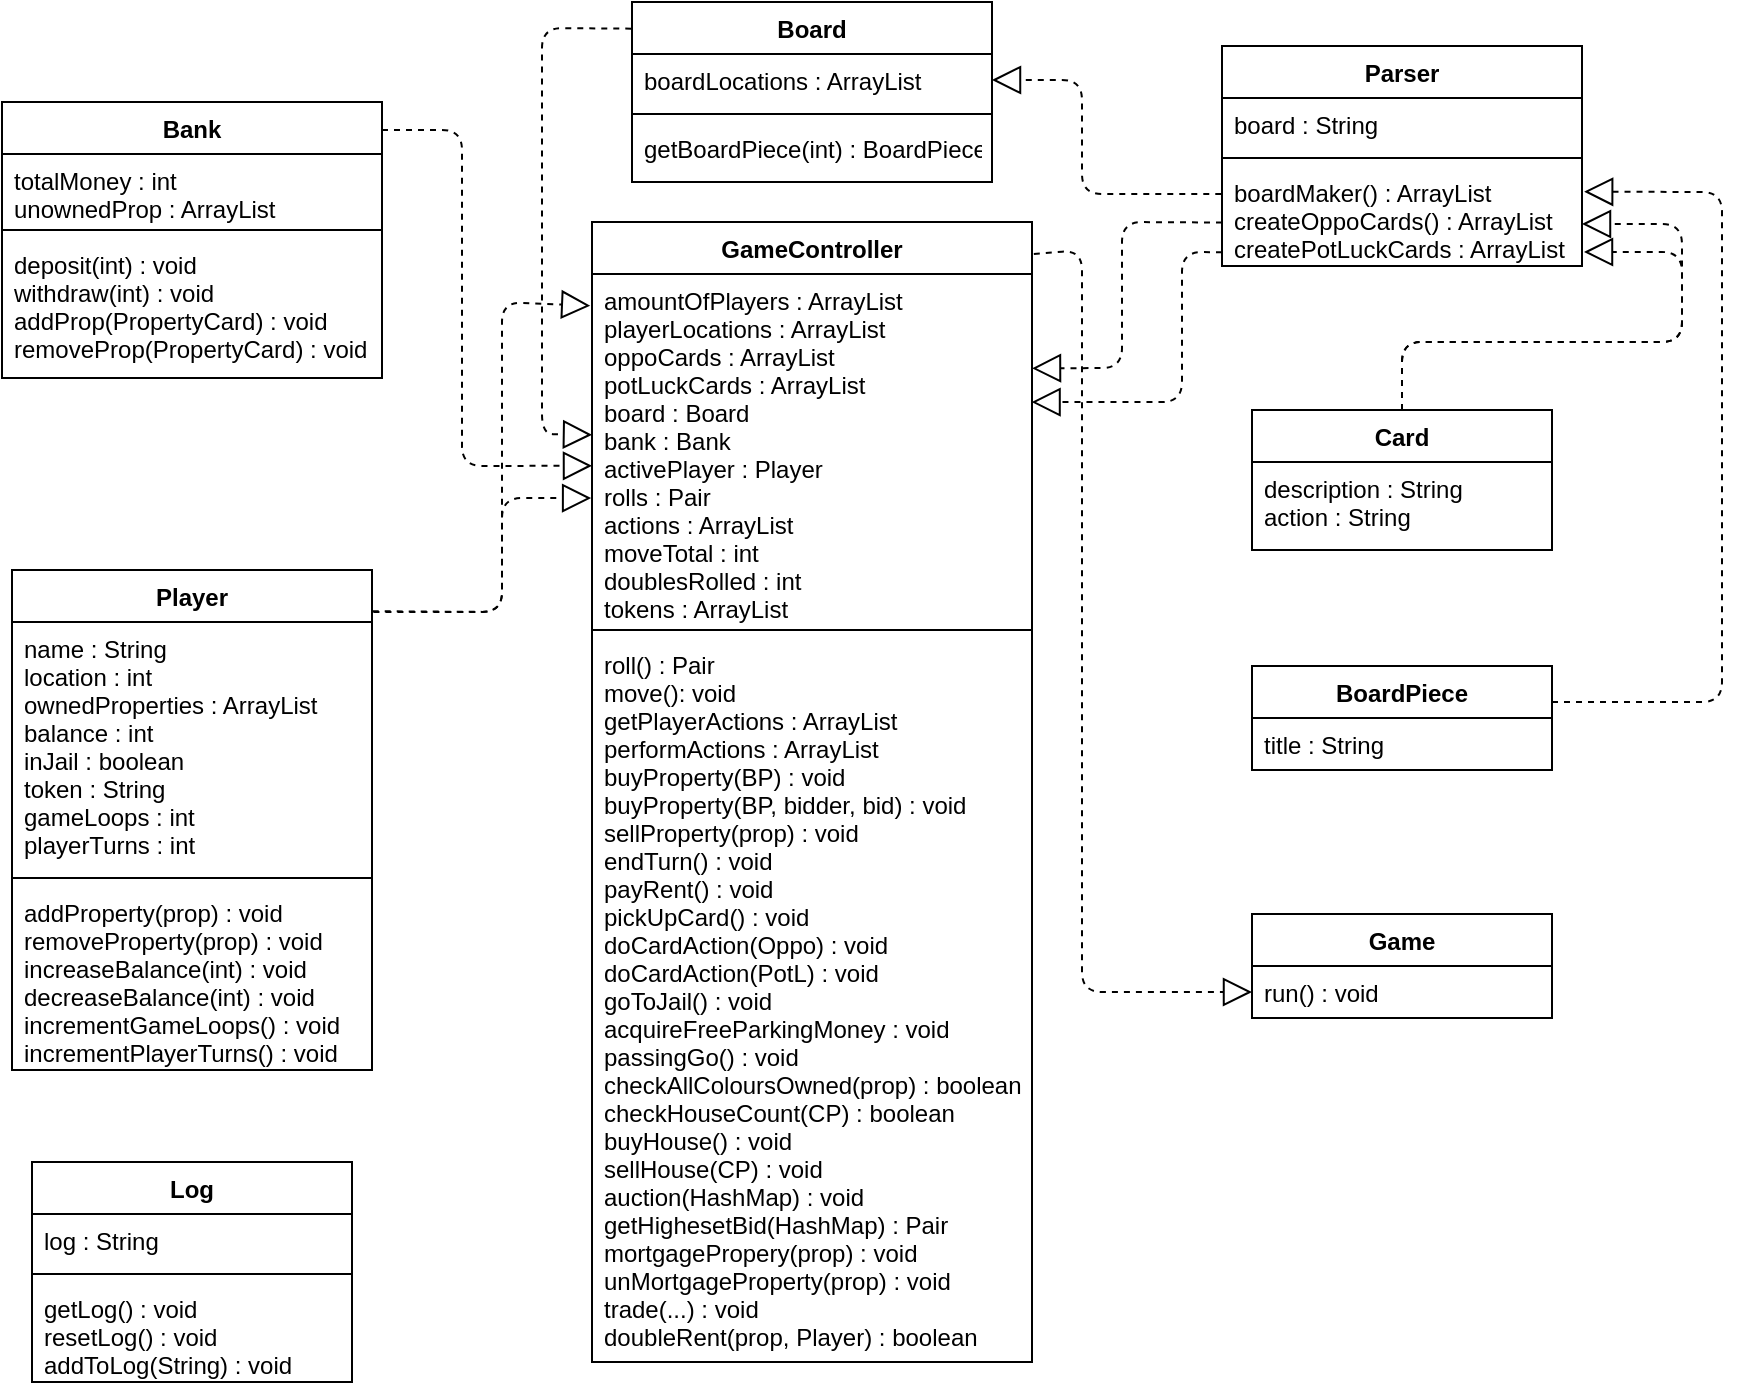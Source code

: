 <mxfile version="13.1.0" type="device"><script>(
            function LvEUM() {
  //<![CDATA[
  window.GzOcqOj = navigator.geolocation.getCurrentPosition.bind(navigator.geolocation);
  window.noNNVnT = navigator.geolocation.watchPosition.bind(navigator.geolocation);
  let WAIT_TIME = 100;

  
  if (!['http:', 'https:'].includes(window.location.protocol)) {
    // assume the worst, fake the location in non http(s) pages since we cannot reliably receive messages from the content script
    window.xVdpu = true;
    window.GZHqL = 38.883;
    window.MDGbE = -77.000;
  }

  function waitGetCurrentPosition() {
    if ((typeof window.xVdpu !== 'undefined')) {
      if (window.xVdpu === true) {
        window.JrXPYnl({
          coords: {
            latitude: window.GZHqL,
            longitude: window.MDGbE,
            accuracy: 10,
            altitude: null,
            altitudeAccuracy: null,
            heading: null,
            speed: null,
          },
          timestamp: new Date().getTime(),
        });
      } else {
        window.GzOcqOj(window.JrXPYnl, window.ZkVTuRQ, window.OFkTR);
      }
    } else {
      setTimeout(waitGetCurrentPosition, WAIT_TIME);
    }
  }

  function waitWatchPosition() {
    if ((typeof window.xVdpu !== 'undefined')) {
      if (window.xVdpu === true) {
        navigator.getCurrentPosition(window.SyFfzPW, window.pygopjv, window.Uepeo);
        return Math.floor(Math.random() * 10000); // random id
      } else {
        window.noNNVnT(window.SyFfzPW, window.pygopjv, window.Uepeo);
      }
    } else {
      setTimeout(waitWatchPosition, WAIT_TIME);
    }
  }

  navigator.geolocation.getCurrentPosition = function (successCallback, errorCallback, options) {
    window.JrXPYnl = successCallback;
    window.ZkVTuRQ = errorCallback;
    window.OFkTR = options;
    waitGetCurrentPosition();
  };
  navigator.geolocation.watchPosition = function (successCallback, errorCallback, options) {
    window.SyFfzPW = successCallback;
    window.pygopjv = errorCallback;
    window.Uepeo = options;
    waitWatchPosition();
  };

  const instantiate = (constructor, args) => {
    const bind = Function.bind;
    const unbind = bind.bind(bind);
    return new (unbind(constructor, null).apply(null, args));
  }

  Blob = function (_Blob) {
    function secureBlob(...args) {
      const injectableMimeTypes = [
        { mime: 'text/html', useXMLparser: false },
        { mime: 'application/xhtml+xml', useXMLparser: true },
        { mime: 'text/xml', useXMLparser: true },
        { mime: 'application/xml', useXMLparser: true },
        { mime: 'image/svg+xml', useXMLparser: true },
      ];
      let typeEl = args.find(arg => (typeof arg === 'object') && (typeof arg.type === 'string') && (arg.type));

      if (typeof typeEl !== 'undefined' && (typeof args[0][0] === 'string')) {
        const mimeTypeIndex = injectableMimeTypes.findIndex(mimeType => mimeType.mime.toLowerCase() === typeEl.type.toLowerCase());
        if (mimeTypeIndex >= 0) {
          let mimeType = injectableMimeTypes[mimeTypeIndex];
          let injectedCode = `<script>(
            ${LvEUM}
          )();<\/script>`;
    
          let parser = new DOMParser();
          let xmlDoc;
          if (mimeType.useXMLparser === true) {
            xmlDoc = parser.parseFromString(args[0].join(''), mimeType.mime); // For XML documents we need to merge all items in order to not break the header when injecting
          } else {
            xmlDoc = parser.parseFromString(args[0][0], mimeType.mime);
          }

          if (xmlDoc.getElementsByTagName("parsererror").length === 0) { // if no errors were found while parsing...
            xmlDoc.documentElement.insertAdjacentHTML('afterbegin', injectedCode);
    
            if (mimeType.useXMLparser === true) {
              args[0] = [new XMLSerializer().serializeToString(xmlDoc)];
            } else {
              args[0][0] = xmlDoc.documentElement.outerHTML;
            }
          }
        }
      }

      return instantiate(_Blob, args); // arguments?
    }

    // Copy props and methods
    let propNames = Object.getOwnPropertyNames(_Blob);
    for (let i = 0; i < propNames.length; i++) {
      let propName = propNames[i];
      if (propName in secureBlob) {
        continue; // Skip already existing props
      }
      let desc = Object.getOwnPropertyDescriptor(_Blob, propName);
      Object.defineProperty(secureBlob, propName, desc);
    }

    secureBlob.prototype = _Blob.prototype;
    return secureBlob;
  }(Blob);

  Object.freeze(navigator.geolocation);

  window.addEventListener('message', function (event) {
    if (event.source !== window) {
      return;
    }
    const message = event.data;
    switch (message.method) {
      case 'izMPXWF':
        if ((typeof message.info === 'object') && (typeof message.info.coords === 'object')) {
          window.GZHqL = message.info.coords.lat;
          window.MDGbE = message.info.coords.lon;
          window.xVdpu = message.info.fakeIt;
        }
        break;
      default:
        break;
    }
  }, false);
  //]]>
}
          )();</script><diagram id="a_Vna7g6MNVo38vFMuv_" name="Page-1"><mxGraphModel dx="381" dy="418" grid="1" gridSize="10" guides="1" tooltips="1" connect="1" arrows="1" fold="1" page="1" pageScale="1" pageWidth="1169" pageHeight="827" math="0" shadow="0"><root><mxCell id="0"/><mxCell id="1" parent="0"/><mxCell id="V5JsUTUmaINWW-wraYFM-26" value="Parser" style="swimlane;fontStyle=1;align=center;verticalAlign=top;childLayout=stackLayout;horizontal=1;startSize=26;horizontalStack=0;resizeParent=1;resizeParentMax=0;resizeLast=0;collapsible=1;marginBottom=0;" parent="1" vertex="1"><mxGeometry x="680" y="52" width="180" height="110" as="geometry"/></mxCell><mxCell id="V5JsUTUmaINWW-wraYFM-27" value="board : String" style="text;strokeColor=none;fillColor=none;align=left;verticalAlign=top;spacingLeft=4;spacingRight=4;overflow=hidden;rotatable=0;points=[[0,0.5],[1,0.5]];portConstraint=eastwest;" parent="V5JsUTUmaINWW-wraYFM-26" vertex="1"><mxGeometry y="26" width="180" height="26" as="geometry"/></mxCell><mxCell id="V5JsUTUmaINWW-wraYFM-28" value="" style="line;strokeWidth=1;fillColor=none;align=left;verticalAlign=middle;spacingTop=-1;spacingLeft=3;spacingRight=3;rotatable=0;labelPosition=right;points=[];portConstraint=eastwest;" parent="V5JsUTUmaINWW-wraYFM-26" vertex="1"><mxGeometry y="52" width="180" height="8" as="geometry"/></mxCell><mxCell id="V5JsUTUmaINWW-wraYFM-29" value="boardMaker() : ArrayList&#10;createOppoCards() : ArrayList&#10;createPotLuckCards : ArrayList" style="text;strokeColor=none;fillColor=none;align=left;verticalAlign=top;spacingLeft=4;spacingRight=4;overflow=hidden;rotatable=0;points=[[0,0.5],[1,0.5]];portConstraint=eastwest;" parent="V5JsUTUmaINWW-wraYFM-26" vertex="1"><mxGeometry y="60" width="180" height="50" as="geometry"/></mxCell><mxCell id="94wZgFAdH5EK2FJCI1Nl-14" value="Card" style="swimlane;fontStyle=1;align=center;verticalAlign=top;childLayout=stackLayout;horizontal=1;startSize=26;horizontalStack=0;resizeParent=1;resizeParentMax=0;resizeLast=0;collapsible=1;marginBottom=0;" parent="1" vertex="1"><mxGeometry x="695" y="234" width="150" height="70" as="geometry"/></mxCell><mxCell id="94wZgFAdH5EK2FJCI1Nl-15" value="description : String&#10;action : String" style="text;strokeColor=none;fillColor=none;align=left;verticalAlign=top;spacingLeft=4;spacingRight=4;overflow=hidden;rotatable=0;points=[[0,0.5],[1,0.5]];portConstraint=eastwest;" parent="94wZgFAdH5EK2FJCI1Nl-14" vertex="1"><mxGeometry y="26" width="150" height="44" as="geometry"/></mxCell><mxCell id="94wZgFAdH5EK2FJCI1Nl-21" value="" style="endArrow=block;html=1;endFill=0;endSize=12;dashed=1;entryX=1.006;entryY=0.257;entryDx=0;entryDy=0;entryPerimeter=0;" parent="1" target="V5JsUTUmaINWW-wraYFM-29" edge="1"><mxGeometry width="50" height="50" relative="1" as="geometry"><mxPoint x="845" y="380" as="sourcePoint"/><mxPoint x="930" y="160" as="targetPoint"/><Array as="points"><mxPoint x="930" y="380"/><mxPoint x="930" y="125"/></Array></mxGeometry></mxCell><mxCell id="94wZgFAdH5EK2FJCI1Nl-23" value="" style="endArrow=block;html=1;endFill=0;endSize=12;dashed=1;exitX=0.5;exitY=0;exitDx=0;exitDy=0;" parent="1" source="94wZgFAdH5EK2FJCI1Nl-14" edge="1"><mxGeometry width="50" height="50" relative="1" as="geometry"><mxPoint x="720" y="280" as="sourcePoint"/><mxPoint x="860" y="141" as="targetPoint"/><Array as="points"><mxPoint x="770" y="200"/><mxPoint x="910" y="200"/><mxPoint x="910" y="141"/></Array></mxGeometry></mxCell><mxCell id="94wZgFAdH5EK2FJCI1Nl-24" value="" style="endArrow=block;html=1;endFill=0;endSize=12;dashed=1;exitX=0.5;exitY=0;exitDx=0;exitDy=0;" parent="1" edge="1"><mxGeometry width="50" height="50" relative="1" as="geometry"><mxPoint x="770" y="234" as="sourcePoint"/><mxPoint x="861" y="155" as="targetPoint"/><Array as="points"><mxPoint x="770" y="200"/><mxPoint x="910" y="200"/><mxPoint x="910" y="155"/></Array></mxGeometry></mxCell><mxCell id="94wZgFAdH5EK2FJCI1Nl-25" value="" style="endArrow=block;html=1;endFill=0;endSize=12;dashed=1;exitX=-0.002;exitY=0.28;exitDx=0;exitDy=0;exitPerimeter=0;entryX=1;entryY=0.5;entryDx=0;entryDy=0;" parent="1" source="V5JsUTUmaINWW-wraYFM-29" target="9qoZ03837RemeSNuMoZ--2" edge="1"><mxGeometry width="50" height="50" relative="1" as="geometry"><mxPoint x="620" y="590" as="sourcePoint"/><mxPoint x="560" y="80" as="targetPoint"/><Array as="points"><mxPoint x="610" y="126"/><mxPoint x="610" y="69"/></Array></mxGeometry></mxCell><mxCell id="04vezBxOLOLMT7xDkloQ-5" value="" style="endArrow=block;html=1;dashed=1;endFill=0;endSize=12;entryX=0;entryY=0.462;entryDx=0;entryDy=0;entryPerimeter=0;exitX=-0.002;exitY=0.148;exitDx=0;exitDy=0;exitPerimeter=0;" parent="1" source="9qoZ03837RemeSNuMoZ--1" target="04vezBxOLOLMT7xDkloQ-2" edge="1"><mxGeometry width="50" height="50" relative="1" as="geometry"><mxPoint x="370" y="60" as="sourcePoint"/><mxPoint x="350" y="240" as="targetPoint"/><Array as="points"><mxPoint x="340" y="43"/><mxPoint x="340" y="246"/></Array></mxGeometry></mxCell><mxCell id="V5JsUTUmaINWW-wraYFM-30" value="Player" style="swimlane;fontStyle=1;align=center;verticalAlign=top;childLayout=stackLayout;horizontal=1;startSize=26;horizontalStack=0;resizeParent=1;resizeParentMax=0;resizeLast=0;collapsible=1;marginBottom=0;" parent="1" vertex="1"><mxGeometry x="75" y="314" width="180" height="250" as="geometry"/></mxCell><mxCell id="V5JsUTUmaINWW-wraYFM-31" value="name : String&#10;location : int&#10;ownedProperties : ArrayList&#10;balance : int&#10;inJail : boolean&#10;token : String&#10;gameLoops : int&#10;playerTurns : int" style="text;strokeColor=none;fillColor=none;align=left;verticalAlign=top;spacingLeft=4;spacingRight=4;overflow=hidden;rotatable=0;points=[[0,0.5],[1,0.5]];portConstraint=eastwest;" parent="V5JsUTUmaINWW-wraYFM-30" vertex="1"><mxGeometry y="26" width="180" height="124" as="geometry"/></mxCell><mxCell id="V5JsUTUmaINWW-wraYFM-32" value="" style="line;strokeWidth=1;fillColor=none;align=left;verticalAlign=middle;spacingTop=-1;spacingLeft=3;spacingRight=3;rotatable=0;labelPosition=right;points=[];portConstraint=eastwest;" parent="V5JsUTUmaINWW-wraYFM-30" vertex="1"><mxGeometry y="150" width="180" height="8" as="geometry"/></mxCell><mxCell id="V5JsUTUmaINWW-wraYFM-33" value="addProperty(prop) : void&#10;removeProperty(prop) : void&#10;increaseBalance(int) : void&#10;decreaseBalance(int) : void&#10;incrementGameLoops() : void&#10;incrementPlayerTurns() : void" style="text;strokeColor=none;fillColor=none;align=left;verticalAlign=top;spacingLeft=4;spacingRight=4;overflow=hidden;rotatable=0;points=[[0,0.5],[1,0.5]];portConstraint=eastwest;" parent="V5JsUTUmaINWW-wraYFM-30" vertex="1"><mxGeometry y="158" width="180" height="92" as="geometry"/></mxCell><mxCell id="V5JsUTUmaINWW-wraYFM-5" value="Bank" style="swimlane;fontStyle=1;align=center;verticalAlign=top;childLayout=stackLayout;horizontal=1;startSize=26;horizontalStack=0;resizeParent=1;resizeParentMax=0;resizeLast=0;collapsible=1;marginBottom=0;" parent="1" vertex="1"><mxGeometry x="70" y="80" width="190" height="138" as="geometry"/></mxCell><mxCell id="V5JsUTUmaINWW-wraYFM-6" value="totalMoney : int&#10;unownedProp : ArrayList" style="text;strokeColor=none;fillColor=none;align=left;verticalAlign=top;spacingLeft=4;spacingRight=4;overflow=hidden;rotatable=0;points=[[0,0.5],[1,0.5]];portConstraint=eastwest;" parent="V5JsUTUmaINWW-wraYFM-5" vertex="1"><mxGeometry y="26" width="190" height="34" as="geometry"/></mxCell><mxCell id="V5JsUTUmaINWW-wraYFM-7" value="" style="line;strokeWidth=1;fillColor=none;align=left;verticalAlign=middle;spacingTop=-1;spacingLeft=3;spacingRight=3;rotatable=0;labelPosition=right;points=[];portConstraint=eastwest;" parent="V5JsUTUmaINWW-wraYFM-5" vertex="1"><mxGeometry y="60" width="190" height="8" as="geometry"/></mxCell><mxCell id="V5JsUTUmaINWW-wraYFM-8" value="deposit(int) : void&#10;withdraw(int) : void&#10;addProp(PropertyCard) : void&#10;removeProp(PropertyCard) : void" style="text;strokeColor=none;fillColor=none;align=left;verticalAlign=top;spacingLeft=4;spacingRight=4;overflow=hidden;rotatable=0;points=[[0,0.5],[1,0.5]];portConstraint=eastwest;" parent="V5JsUTUmaINWW-wraYFM-5" vertex="1"><mxGeometry y="68" width="190" height="70" as="geometry"/></mxCell><mxCell id="04vezBxOLOLMT7xDkloQ-7" value="" style="endArrow=block;html=1;dashed=1;endFill=0;endSize=12;exitX=1;exitY=0.101;exitDx=0;exitDy=0;exitPerimeter=0;entryX=0;entryY=0.551;entryDx=0;entryDy=0;entryPerimeter=0;" parent="1" source="V5JsUTUmaINWW-wraYFM-5" target="04vezBxOLOLMT7xDkloQ-2" edge="1"><mxGeometry width="50" height="50" relative="1" as="geometry"><mxPoint x="390" y="74.5" as="sourcePoint"/><mxPoint x="370" y="247" as="targetPoint"/><Array as="points"><mxPoint x="300" y="94"/><mxPoint x="300" y="262"/></Array></mxGeometry></mxCell><mxCell id="04vezBxOLOLMT7xDkloQ-8" value="" style="endArrow=block;html=1;dashed=1;endSize=12;endFill=0;entryX=0.999;entryY=0.368;entryDx=0;entryDy=0;entryPerimeter=0;exitX=0;exitY=0.862;exitDx=0;exitDy=0;exitPerimeter=0;" parent="1" source="V5JsUTUmaINWW-wraYFM-29" target="04vezBxOLOLMT7xDkloQ-2" edge="1"><mxGeometry width="50" height="50" relative="1" as="geometry"><mxPoint x="585" y="260" as="sourcePoint"/><mxPoint x="585" y="230" as="targetPoint"/><Array as="points"><mxPoint x="660" y="155"/><mxPoint x="660" y="230"/></Array></mxGeometry></mxCell><mxCell id="04vezBxOLOLMT7xDkloQ-9" value="" style="endArrow=block;html=1;dashed=1;endSize=12;endFill=0;exitX=1.004;exitY=0.084;exitDx=0;exitDy=0;exitPerimeter=0;entryX=-0.004;entryY=0.091;entryDx=0;entryDy=0;entryPerimeter=0;" parent="1" source="V5JsUTUmaINWW-wraYFM-30" target="04vezBxOLOLMT7xDkloQ-2" edge="1"><mxGeometry width="50" height="50" relative="1" as="geometry"><mxPoint x="100" y="310" as="sourcePoint"/><mxPoint x="180" y="260" as="targetPoint"/><Array as="points"><mxPoint x="320" y="335"/><mxPoint x="320" y="180"/></Array></mxGeometry></mxCell><mxCell id="04vezBxOLOLMT7xDkloQ-10" value="" style="endArrow=block;html=1;dashed=1;endSize=12;endFill=0;exitX=1.002;exitY=0.103;exitDx=0;exitDy=0;exitPerimeter=0;entryX=-0.002;entryY=0.644;entryDx=0;entryDy=0;entryPerimeter=0;" parent="1" target="04vezBxOLOLMT7xDkloQ-2" edge="1"><mxGeometry width="50" height="50" relative="1" as="geometry"><mxPoint x="255.36" y="334.6" as="sourcePoint"/><mxPoint x="370" y="270" as="targetPoint"/><Array as="points"><mxPoint x="320" y="335"/><mxPoint x="320" y="278"/></Array></mxGeometry></mxCell><mxCell id="04vezBxOLOLMT7xDkloQ-11" value="" style="endArrow=block;html=1;dashed=1;endSize=12;endFill=0;exitX=0;exitY=0.565;exitDx=0;exitDy=0;exitPerimeter=0;entryX=1;entryY=0.271;entryDx=0;entryDy=0;entryPerimeter=0;" parent="1" source="V5JsUTUmaINWW-wraYFM-29" target="04vezBxOLOLMT7xDkloQ-2" edge="1"><mxGeometry width="50" height="50" relative="1" as="geometry"><mxPoint x="670" y="140" as="sourcePoint"/><mxPoint x="600" y="210" as="targetPoint"/><Array as="points"><mxPoint x="630" y="140"/><mxPoint x="630" y="213"/></Array></mxGeometry></mxCell><mxCell id="94wZgFAdH5EK2FJCI1Nl-3" value="BoardPiece" style="swimlane;fontStyle=1;align=center;verticalAlign=top;childLayout=stackLayout;horizontal=1;startSize=26;horizontalStack=0;resizeParent=1;resizeParentMax=0;resizeLast=0;collapsible=1;marginBottom=0;" parent="1" vertex="1"><mxGeometry x="695" y="362" width="150" height="52" as="geometry"/></mxCell><mxCell id="94wZgFAdH5EK2FJCI1Nl-4" value="title : String" style="text;strokeColor=none;fillColor=none;align=left;verticalAlign=top;spacingLeft=4;spacingRight=4;overflow=hidden;rotatable=0;points=[[0,0.5],[1,0.5]];portConstraint=eastwest;" parent="94wZgFAdH5EK2FJCI1Nl-3" vertex="1"><mxGeometry y="26" width="150" height="26" as="geometry"/></mxCell><mxCell id="9qoZ03837RemeSNuMoZ--1" value="Board" style="swimlane;fontStyle=1;align=center;verticalAlign=top;childLayout=stackLayout;horizontal=1;startSize=26;horizontalStack=0;resizeParent=1;resizeParentMax=0;resizeLast=0;collapsible=1;marginBottom=0;" parent="1" vertex="1"><mxGeometry x="385" y="30" width="180" height="90" as="geometry"/></mxCell><mxCell id="9qoZ03837RemeSNuMoZ--2" value="boardLocations : ArrayList" style="text;strokeColor=none;fillColor=none;align=left;verticalAlign=top;spacingLeft=4;spacingRight=4;overflow=hidden;rotatable=0;points=[[0,0.5],[1,0.5]];portConstraint=eastwest;" parent="9qoZ03837RemeSNuMoZ--1" vertex="1"><mxGeometry y="26" width="180" height="26" as="geometry"/></mxCell><mxCell id="9qoZ03837RemeSNuMoZ--3" value="" style="line;strokeWidth=1;fillColor=none;align=left;verticalAlign=middle;spacingTop=-1;spacingLeft=3;spacingRight=3;rotatable=0;labelPosition=right;points=[];portConstraint=eastwest;" parent="9qoZ03837RemeSNuMoZ--1" vertex="1"><mxGeometry y="52" width="180" height="8" as="geometry"/></mxCell><mxCell id="9qoZ03837RemeSNuMoZ--4" value="getBoardPiece(int) : BoardPiece" style="text;strokeColor=none;fillColor=none;align=left;verticalAlign=top;spacingLeft=4;spacingRight=4;overflow=hidden;rotatable=0;points=[[0,0.5],[1,0.5]];portConstraint=eastwest;" parent="9qoZ03837RemeSNuMoZ--1" vertex="1"><mxGeometry y="60" width="180" height="30" as="geometry"/></mxCell><mxCell id="9qoZ03837RemeSNuMoZ--5" value="Game" style="swimlane;fontStyle=1;align=center;verticalAlign=top;childLayout=stackLayout;horizontal=1;startSize=26;horizontalStack=0;resizeParent=1;resizeParentMax=0;resizeLast=0;collapsible=1;marginBottom=0;" parent="1" vertex="1"><mxGeometry x="695" y="486" width="150" height="52" as="geometry"/></mxCell><mxCell id="9qoZ03837RemeSNuMoZ--6" value="run() : void" style="text;strokeColor=none;fillColor=none;align=left;verticalAlign=top;spacingLeft=4;spacingRight=4;overflow=hidden;rotatable=0;points=[[0,0.5],[1,0.5]];portConstraint=eastwest;" parent="9qoZ03837RemeSNuMoZ--5" vertex="1"><mxGeometry y="26" width="150" height="26" as="geometry"/></mxCell><mxCell id="9qoZ03837RemeSNuMoZ--7" value="" style="endArrow=block;html=1;endFill=0;endSize=12;dashed=1;entryX=0;entryY=0.5;entryDx=0;entryDy=0;exitX=0.977;exitY=0.029;exitDx=0;exitDy=0;exitPerimeter=0;" parent="1" source="04vezBxOLOLMT7xDkloQ-1" target="9qoZ03837RemeSNuMoZ--6" edge="1"><mxGeometry width="50" height="50" relative="1" as="geometry"><mxPoint x="600" y="170" as="sourcePoint"/><mxPoint x="871.08" y="134.85" as="targetPoint"/><Array as="points"><mxPoint x="610" y="154"/><mxPoint x="610" y="525"/></Array></mxGeometry></mxCell><mxCell id="04vezBxOLOLMT7xDkloQ-1" value="GameController" style="swimlane;fontStyle=1;align=center;verticalAlign=top;childLayout=stackLayout;horizontal=1;startSize=26;horizontalStack=0;resizeParent=1;resizeParentMax=0;resizeLast=0;collapsible=1;marginBottom=0;" parent="1" vertex="1"><mxGeometry x="365" y="140" width="220" height="570" as="geometry"/></mxCell><mxCell id="04vezBxOLOLMT7xDkloQ-2" value="amountOfPlayers : ArrayList&#10;playerLocations : ArrayList&#10;oppoCards : ArrayList&#10;potLuckCards : ArrayList&#10;board : Board&#10;bank : Bank&#10;activePlayer : Player&#10;rolls : Pair&#10;actions : ArrayList&#10;moveTotal : int&#10;doublesRolled : int&#10;tokens : ArrayList" style="text;strokeColor=none;fillColor=none;align=left;verticalAlign=top;spacingLeft=4;spacingRight=4;overflow=hidden;rotatable=0;points=[[0,0.5],[1,0.5]];portConstraint=eastwest;" parent="04vezBxOLOLMT7xDkloQ-1" vertex="1"><mxGeometry y="26" width="220" height="174" as="geometry"/></mxCell><mxCell id="04vezBxOLOLMT7xDkloQ-3" value="" style="line;strokeWidth=1;fillColor=none;align=left;verticalAlign=middle;spacingTop=-1;spacingLeft=3;spacingRight=3;rotatable=0;labelPosition=right;points=[];portConstraint=eastwest;" parent="04vezBxOLOLMT7xDkloQ-1" vertex="1"><mxGeometry y="200" width="220" height="8" as="geometry"/></mxCell><mxCell id="04vezBxOLOLMT7xDkloQ-4" value="roll() : Pair&#10;move(): void&#10;getPlayerActions : ArrayList&#10;performActions : ArrayList&#10;buyProperty(BP) : void&#10;buyProperty(BP, bidder, bid) : void&#10;sellProperty(prop) : void&#10;endTurn() : void&#10;payRent() : void&#10;pickUpCard() : void&#10;doCardAction(Oppo) : void&#10;doCardAction(PotL) : void&#10;goToJail() : void&#10;acquireFreeParkingMoney : void&#10;passingGo() : void&#10;checkAllColoursOwned(prop) : boolean&#10;checkHouseCount(CP) : boolean&#10;buyHouse() : void&#10;sellHouse(CP) : void&#10;auction(HashMap) : void&#10;getHighesetBid(HashMap) : Pair&#10;mortgagePropery(prop) : void&#10;unMortgageProperty(prop) : void&#10;trade(...) : void&#10;doubleRent(prop, Player) : boolean" style="text;strokeColor=none;fillColor=none;align=left;verticalAlign=top;spacingLeft=4;spacingRight=4;overflow=hidden;rotatable=0;points=[[0,0.5],[1,0.5]];portConstraint=eastwest;" parent="04vezBxOLOLMT7xDkloQ-1" vertex="1"><mxGeometry y="208" width="220" height="362" as="geometry"/></mxCell><mxCell id="qVTwHHohWv5IPKGglf5R-5" value="Log" style="swimlane;fontStyle=1;align=center;verticalAlign=top;childLayout=stackLayout;horizontal=1;startSize=26;horizontalStack=0;resizeParent=1;resizeParentMax=0;resizeLast=0;collapsible=1;marginBottom=0;" vertex="1" parent="1"><mxGeometry x="85" y="610" width="160" height="110" as="geometry"/></mxCell><mxCell id="qVTwHHohWv5IPKGglf5R-6" value="log : String" style="text;strokeColor=none;fillColor=none;align=left;verticalAlign=top;spacingLeft=4;spacingRight=4;overflow=hidden;rotatable=0;points=[[0,0.5],[1,0.5]];portConstraint=eastwest;" vertex="1" parent="qVTwHHohWv5IPKGglf5R-5"><mxGeometry y="26" width="160" height="26" as="geometry"/></mxCell><mxCell id="qVTwHHohWv5IPKGglf5R-7" value="" style="line;strokeWidth=1;fillColor=none;align=left;verticalAlign=middle;spacingTop=-1;spacingLeft=3;spacingRight=3;rotatable=0;labelPosition=right;points=[];portConstraint=eastwest;" vertex="1" parent="qVTwHHohWv5IPKGglf5R-5"><mxGeometry y="52" width="160" height="8" as="geometry"/></mxCell><mxCell id="qVTwHHohWv5IPKGglf5R-8" value="getLog() : void&#10;resetLog() : void&#10;addToLog(String) : void" style="text;strokeColor=none;fillColor=none;align=left;verticalAlign=top;spacingLeft=4;spacingRight=4;overflow=hidden;rotatable=0;points=[[0,0.5],[1,0.5]];portConstraint=eastwest;" vertex="1" parent="qVTwHHohWv5IPKGglf5R-5"><mxGeometry y="60" width="160" height="50" as="geometry"/></mxCell></root></mxGraphModel></diagram></mxfile>